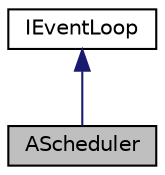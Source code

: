 digraph "AScheduler"
{
 // LATEX_PDF_SIZE
  edge [fontname="Helvetica",fontsize="10",labelfontname="Helvetica",labelfontsize="10"];
  node [fontname="Helvetica",fontsize="10",shape=record];
  Node1 [label="AScheduler",height=0.2,width=0.4,color="black", fillcolor="grey75", style="filled", fontcolor="black",tooltip="Basic scheduler used for timers."];
  Node2 -> Node1 [dir="back",color="midnightblue",fontsize="10",style="solid",fontname="Helvetica"];
  Node2 [label="IEventLoop",height=0.2,width=0.4,color="black", fillcolor="white", style="filled",URL="$classIEventLoop.html",tooltip=" "];
}
